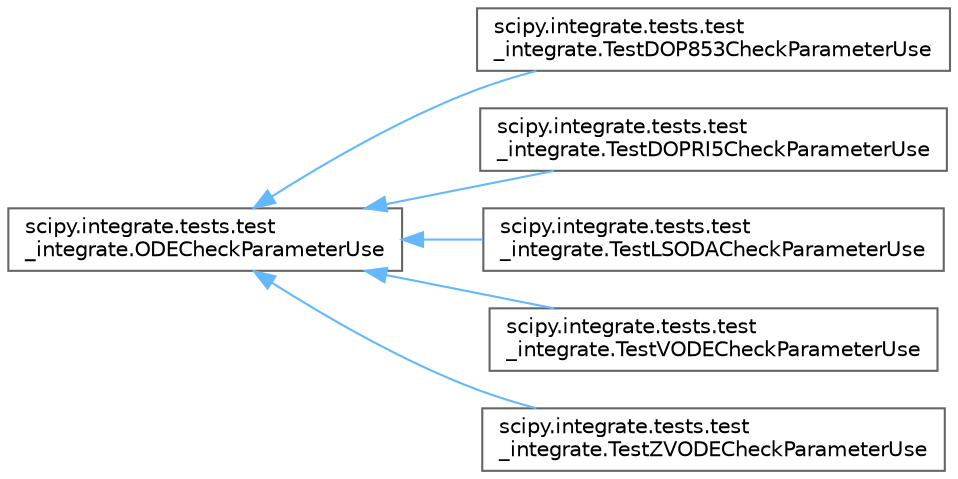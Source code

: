 digraph "Graphical Class Hierarchy"
{
 // LATEX_PDF_SIZE
  bgcolor="transparent";
  edge [fontname=Helvetica,fontsize=10,labelfontname=Helvetica,labelfontsize=10];
  node [fontname=Helvetica,fontsize=10,shape=box,height=0.2,width=0.4];
  rankdir="LR";
  Node0 [id="Node000000",label="scipy.integrate.tests.test\l_integrate.ODECheckParameterUse",height=0.2,width=0.4,color="grey40", fillcolor="white", style="filled",URL="$da/d16/classscipy_1_1integrate_1_1tests_1_1test__integrate_1_1ODECheckParameterUse.html",tooltip=" "];
  Node0 -> Node1 [id="edge5121_Node000000_Node000001",dir="back",color="steelblue1",style="solid",tooltip=" "];
  Node1 [id="Node000001",label="scipy.integrate.tests.test\l_integrate.TestDOP853CheckParameterUse",height=0.2,width=0.4,color="grey40", fillcolor="white", style="filled",URL="$d7/d0a/classscipy_1_1integrate_1_1tests_1_1test__integrate_1_1TestDOP853CheckParameterUse.html",tooltip=" "];
  Node0 -> Node2 [id="edge5122_Node000000_Node000002",dir="back",color="steelblue1",style="solid",tooltip=" "];
  Node2 [id="Node000002",label="scipy.integrate.tests.test\l_integrate.TestDOPRI5CheckParameterUse",height=0.2,width=0.4,color="grey40", fillcolor="white", style="filled",URL="$db/d15/classscipy_1_1integrate_1_1tests_1_1test__integrate_1_1TestDOPRI5CheckParameterUse.html",tooltip=" "];
  Node0 -> Node3 [id="edge5123_Node000000_Node000003",dir="back",color="steelblue1",style="solid",tooltip=" "];
  Node3 [id="Node000003",label="scipy.integrate.tests.test\l_integrate.TestLSODACheckParameterUse",height=0.2,width=0.4,color="grey40", fillcolor="white", style="filled",URL="$d1/dde/classscipy_1_1integrate_1_1tests_1_1test__integrate_1_1TestLSODACheckParameterUse.html",tooltip=" "];
  Node0 -> Node4 [id="edge5124_Node000000_Node000004",dir="back",color="steelblue1",style="solid",tooltip=" "];
  Node4 [id="Node000004",label="scipy.integrate.tests.test\l_integrate.TestVODECheckParameterUse",height=0.2,width=0.4,color="grey40", fillcolor="white", style="filled",URL="$dd/d4f/classscipy_1_1integrate_1_1tests_1_1test__integrate_1_1TestVODECheckParameterUse.html",tooltip=" "];
  Node0 -> Node5 [id="edge5125_Node000000_Node000005",dir="back",color="steelblue1",style="solid",tooltip=" "];
  Node5 [id="Node000005",label="scipy.integrate.tests.test\l_integrate.TestZVODECheckParameterUse",height=0.2,width=0.4,color="grey40", fillcolor="white", style="filled",URL="$d4/d66/classscipy_1_1integrate_1_1tests_1_1test__integrate_1_1TestZVODECheckParameterUse.html",tooltip=" "];
}
